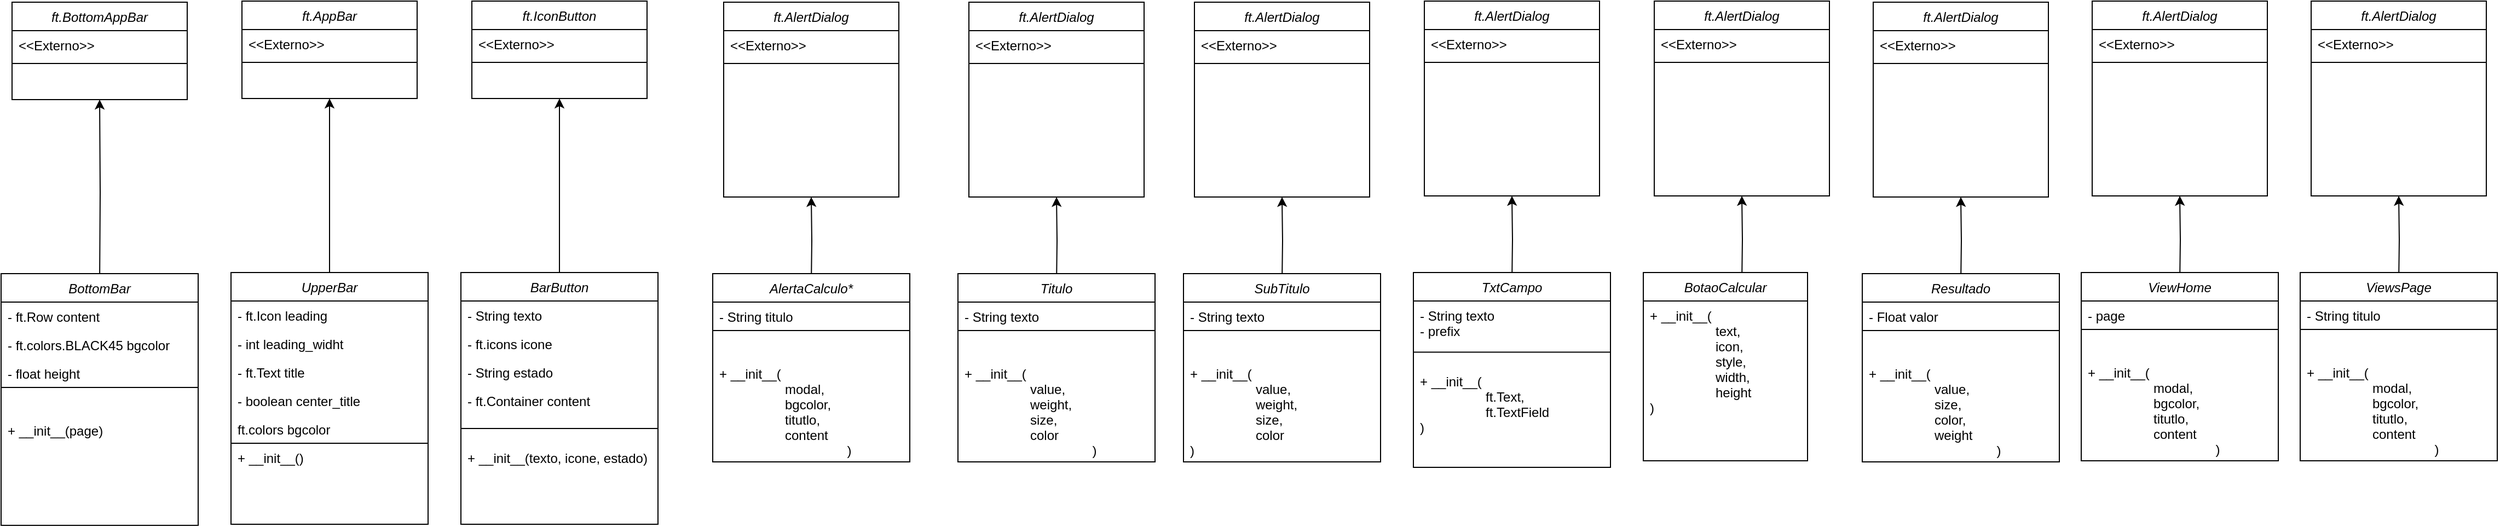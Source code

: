 <mxfile version="24.7.14">
  <diagram id="C5RBs43oDa-KdzZeNtuy" name="Page-1">
    <mxGraphModel dx="1780" dy="12360" grid="1" gridSize="10" guides="1" tooltips="1" connect="1" arrows="1" fold="1" page="1" pageScale="10" pageWidth="827" pageHeight="1169" math="0" shadow="0">
      <root>
        <mxCell id="WIyWlLk6GJQsqaUBKTNV-0" />
        <mxCell id="WIyWlLk6GJQsqaUBKTNV-1" parent="WIyWlLk6GJQsqaUBKTNV-0" />
        <mxCell id="jusFTh-TFdMlx72cI7nJ-6" value="" style="edgeStyle=orthogonalEdgeStyle;rounded=0;orthogonalLoop=1;jettySize=auto;html=1;" parent="WIyWlLk6GJQsqaUBKTNV-1" target="jusFTh-TFdMlx72cI7nJ-0" edge="1">
          <mxGeometry relative="1" as="geometry">
            <mxPoint x="190" y="-911" as="sourcePoint" />
          </mxGeometry>
        </mxCell>
        <mxCell id="jusFTh-TFdMlx72cI7nJ-0" value="ft.BottomAppBar" style="swimlane;fontStyle=2;align=center;verticalAlign=top;childLayout=stackLayout;horizontal=1;startSize=26;horizontalStack=0;resizeParent=1;resizeLast=0;collapsible=1;marginBottom=0;rounded=0;shadow=0;strokeWidth=1;" parent="WIyWlLk6GJQsqaUBKTNV-1" vertex="1">
          <mxGeometry x="110" y="-1169" width="160" height="89" as="geometry">
            <mxRectangle x="230" y="140" width="160" height="26" as="alternateBounds" />
          </mxGeometry>
        </mxCell>
        <mxCell id="jusFTh-TFdMlx72cI7nJ-1" value="&lt;&lt;Externo&gt;&gt;" style="text;align=left;verticalAlign=top;spacingLeft=4;spacingRight=4;overflow=hidden;rotatable=0;points=[[0,0.5],[1,0.5]];portConstraint=eastwest;shadow=0;" parent="jusFTh-TFdMlx72cI7nJ-0" vertex="1">
          <mxGeometry y="26" width="160" height="26" as="geometry" />
        </mxCell>
        <mxCell id="jusFTh-TFdMlx72cI7nJ-4" value="" style="line;html=1;strokeWidth=1;align=left;verticalAlign=middle;spacingTop=-1;spacingLeft=3;spacingRight=3;rotatable=0;labelPosition=right;points=[];portConstraint=eastwest;" parent="jusFTh-TFdMlx72cI7nJ-0" vertex="1">
          <mxGeometry y="52" width="160" height="8" as="geometry" />
        </mxCell>
        <mxCell id="jusFTh-TFdMlx72cI7nJ-8" value="ft.IconButton" style="swimlane;fontStyle=2;align=center;verticalAlign=top;childLayout=stackLayout;horizontal=1;startSize=26;horizontalStack=0;resizeParent=1;resizeLast=0;collapsible=1;marginBottom=0;rounded=0;shadow=0;strokeWidth=1;" parent="WIyWlLk6GJQsqaUBKTNV-1" vertex="1">
          <mxGeometry x="530" y="-1170" width="160" height="89" as="geometry">
            <mxRectangle x="230" y="140" width="160" height="26" as="alternateBounds" />
          </mxGeometry>
        </mxCell>
        <mxCell id="jusFTh-TFdMlx72cI7nJ-9" value="&lt;&lt;Externo&gt;&gt;" style="text;align=left;verticalAlign=top;spacingLeft=4;spacingRight=4;overflow=hidden;rotatable=0;points=[[0,0.5],[1,0.5]];portConstraint=eastwest;" parent="jusFTh-TFdMlx72cI7nJ-8" vertex="1">
          <mxGeometry y="26" width="160" height="26" as="geometry" />
        </mxCell>
        <mxCell id="jusFTh-TFdMlx72cI7nJ-12" value="" style="line;html=1;strokeWidth=1;align=left;verticalAlign=middle;spacingTop=-1;spacingLeft=3;spacingRight=3;rotatable=0;labelPosition=right;points=[];portConstraint=eastwest;" parent="jusFTh-TFdMlx72cI7nJ-8" vertex="1">
          <mxGeometry y="52" width="160" height="8" as="geometry" />
        </mxCell>
        <mxCell id="jusFTh-TFdMlx72cI7nJ-20" style="edgeStyle=orthogonalEdgeStyle;rounded=0;orthogonalLoop=1;jettySize=auto;html=1;exitX=0.5;exitY=0;exitDx=0;exitDy=0;entryX=0.5;entryY=1;entryDx=0;entryDy=0;" parent="WIyWlLk6GJQsqaUBKTNV-1" source="jusFTh-TFdMlx72cI7nJ-14" target="jusFTh-TFdMlx72cI7nJ-8" edge="1">
          <mxGeometry relative="1" as="geometry" />
        </mxCell>
        <mxCell id="jusFTh-TFdMlx72cI7nJ-14" value="BarButton" style="swimlane;fontStyle=2;align=center;verticalAlign=top;childLayout=stackLayout;horizontal=1;startSize=26;horizontalStack=0;resizeParent=1;resizeLast=0;collapsible=1;marginBottom=0;rounded=0;shadow=0;strokeWidth=1;" parent="WIyWlLk6GJQsqaUBKTNV-1" vertex="1">
          <mxGeometry x="520" y="-922" width="180" height="230" as="geometry">
            <mxRectangle x="230" y="140" width="160" height="26" as="alternateBounds" />
          </mxGeometry>
        </mxCell>
        <mxCell id="jusFTh-TFdMlx72cI7nJ-15" value="- String texto&#xa;" style="text;align=left;verticalAlign=top;spacingLeft=4;spacingRight=4;overflow=hidden;rotatable=0;points=[[0,0.5],[1,0.5]];portConstraint=eastwest;" parent="jusFTh-TFdMlx72cI7nJ-14" vertex="1">
          <mxGeometry y="26" width="180" height="26" as="geometry" />
        </mxCell>
        <mxCell id="jusFTh-TFdMlx72cI7nJ-16" value="- ft.icons icone" style="text;align=left;verticalAlign=top;spacingLeft=4;spacingRight=4;overflow=hidden;rotatable=0;points=[[0,0.5],[1,0.5]];portConstraint=eastwest;rounded=0;shadow=0;html=0;" parent="jusFTh-TFdMlx72cI7nJ-14" vertex="1">
          <mxGeometry y="52" width="180" height="26" as="geometry" />
        </mxCell>
        <mxCell id="jusFTh-TFdMlx72cI7nJ-17" value="- String estado" style="text;align=left;verticalAlign=top;spacingLeft=4;spacingRight=4;overflow=hidden;rotatable=0;points=[[0,0.5],[1,0.5]];portConstraint=eastwest;rounded=0;shadow=0;html=0;" parent="jusFTh-TFdMlx72cI7nJ-14" vertex="1">
          <mxGeometry y="78" width="180" height="26" as="geometry" />
        </mxCell>
        <mxCell id="jusFTh-TFdMlx72cI7nJ-22" value="- ft.Container content" style="text;align=left;verticalAlign=top;spacingLeft=4;spacingRight=4;overflow=hidden;rotatable=0;points=[[0,0.5],[1,0.5]];portConstraint=eastwest;rounded=0;shadow=0;html=0;" parent="jusFTh-TFdMlx72cI7nJ-14" vertex="1">
          <mxGeometry y="104" width="180" height="26" as="geometry" />
        </mxCell>
        <mxCell id="jusFTh-TFdMlx72cI7nJ-27" value="&#xa;&#xa;- ft.Container content" style="text;align=left;verticalAlign=top;spacingLeft=4;spacingRight=4;overflow=hidden;rotatable=0;points=[[0,0.5],[1,0.5]];portConstraint=eastwest;rounded=0;shadow=0;html=0;" parent="jusFTh-TFdMlx72cI7nJ-14" vertex="1">
          <mxGeometry y="130" width="180" height="26" as="geometry" />
        </mxCell>
        <mxCell id="jusFTh-TFdMlx72cI7nJ-25" value="" style="endArrow=none;html=1;rounded=0;" parent="jusFTh-TFdMlx72cI7nJ-14" edge="1">
          <mxGeometry width="50" height="50" relative="1" as="geometry">
            <mxPoint y="142.5" as="sourcePoint" />
            <mxPoint x="180" y="142.5" as="targetPoint" />
          </mxGeometry>
        </mxCell>
        <mxCell id="jusFTh-TFdMlx72cI7nJ-28" value="+ __init__(texto, icone, estado)" style="text;align=left;verticalAlign=top;spacingLeft=4;spacingRight=4;overflow=hidden;rotatable=0;points=[[0,0.5],[1,0.5]];portConstraint=eastwest;rounded=0;shadow=0;html=0;" parent="jusFTh-TFdMlx72cI7nJ-14" vertex="1">
          <mxGeometry y="156" width="180" height="26" as="geometry" />
        </mxCell>
        <mxCell id="jusFTh-TFdMlx72cI7nJ-29" value="BottomBar" style="swimlane;fontStyle=2;align=center;verticalAlign=top;childLayout=stackLayout;horizontal=1;startSize=26;horizontalStack=0;resizeParent=1;resizeLast=0;collapsible=1;marginBottom=0;rounded=0;shadow=0;strokeWidth=1;" parent="WIyWlLk6GJQsqaUBKTNV-1" vertex="1">
          <mxGeometry x="100" y="-921" width="180" height="230" as="geometry">
            <mxRectangle x="230" y="140" width="160" height="26" as="alternateBounds" />
          </mxGeometry>
        </mxCell>
        <mxCell id="jusFTh-TFdMlx72cI7nJ-30" value="- ft.Row content&#xa;" style="text;align=left;verticalAlign=top;spacingLeft=4;spacingRight=4;overflow=hidden;rotatable=0;points=[[0,0.5],[1,0.5]];portConstraint=eastwest;" parent="jusFTh-TFdMlx72cI7nJ-29" vertex="1">
          <mxGeometry y="26" width="180" height="26" as="geometry" />
        </mxCell>
        <mxCell id="jusFTh-TFdMlx72cI7nJ-31" value="- ft.colors.BLACK45 bgcolor" style="text;align=left;verticalAlign=top;spacingLeft=4;spacingRight=4;overflow=hidden;rotatable=0;points=[[0,0.5],[1,0.5]];portConstraint=eastwest;rounded=0;shadow=0;html=0;" parent="jusFTh-TFdMlx72cI7nJ-29" vertex="1">
          <mxGeometry y="52" width="180" height="26" as="geometry" />
        </mxCell>
        <mxCell id="jusFTh-TFdMlx72cI7nJ-32" value="- float height" style="text;align=left;verticalAlign=top;spacingLeft=4;spacingRight=4;overflow=hidden;rotatable=0;points=[[0,0.5],[1,0.5]];portConstraint=eastwest;rounded=0;shadow=0;html=0;" parent="jusFTh-TFdMlx72cI7nJ-29" vertex="1">
          <mxGeometry y="78" width="180" height="26" as="geometry" />
        </mxCell>
        <mxCell id="jusFTh-TFdMlx72cI7nJ-57" value="" style="endArrow=none;html=1;rounded=0;" parent="jusFTh-TFdMlx72cI7nJ-29" edge="1">
          <mxGeometry width="50" height="50" relative="1" as="geometry">
            <mxPoint y="104" as="sourcePoint" />
            <mxPoint x="180" y="104" as="targetPoint" />
          </mxGeometry>
        </mxCell>
        <mxCell id="jusFTh-TFdMlx72cI7nJ-34" value="&#xa;&#xa;- ft.Container content" style="text;align=left;verticalAlign=top;spacingLeft=4;spacingRight=4;overflow=hidden;rotatable=0;points=[[0,0.5],[1,0.5]];portConstraint=eastwest;rounded=0;shadow=0;html=0;" parent="jusFTh-TFdMlx72cI7nJ-29" vertex="1">
          <mxGeometry y="104" width="180" height="26" as="geometry" />
        </mxCell>
        <mxCell id="jusFTh-TFdMlx72cI7nJ-35" value="+ __init__(page)" style="text;align=left;verticalAlign=top;spacingLeft=4;spacingRight=4;overflow=hidden;rotatable=0;points=[[0,0.5],[1,0.5]];portConstraint=eastwest;rounded=0;shadow=0;html=0;" parent="jusFTh-TFdMlx72cI7nJ-29" vertex="1">
          <mxGeometry y="130" width="180" height="26" as="geometry" />
        </mxCell>
        <mxCell id="jusFTh-TFdMlx72cI7nJ-43" value="ft.AppBar" style="swimlane;fontStyle=2;align=center;verticalAlign=top;childLayout=stackLayout;horizontal=1;startSize=26;horizontalStack=0;resizeParent=1;resizeLast=0;collapsible=1;marginBottom=0;rounded=0;shadow=0;strokeWidth=1;" parent="WIyWlLk6GJQsqaUBKTNV-1" vertex="1">
          <mxGeometry x="320" y="-1170" width="160" height="89" as="geometry">
            <mxRectangle x="230" y="140" width="160" height="26" as="alternateBounds" />
          </mxGeometry>
        </mxCell>
        <mxCell id="jusFTh-TFdMlx72cI7nJ-44" value="&lt;&lt;Externo&gt;&gt;" style="text;align=left;verticalAlign=top;spacingLeft=4;spacingRight=4;overflow=hidden;rotatable=0;points=[[0,0.5],[1,0.5]];portConstraint=eastwest;" parent="jusFTh-TFdMlx72cI7nJ-43" vertex="1">
          <mxGeometry y="26" width="160" height="26" as="geometry" />
        </mxCell>
        <mxCell id="jusFTh-TFdMlx72cI7nJ-45" value="" style="line;html=1;strokeWidth=1;align=left;verticalAlign=middle;spacingTop=-1;spacingLeft=3;spacingRight=3;rotatable=0;labelPosition=right;points=[];portConstraint=eastwest;" parent="jusFTh-TFdMlx72cI7nJ-43" vertex="1">
          <mxGeometry y="52" width="160" height="8" as="geometry" />
        </mxCell>
        <mxCell id="jusFTh-TFdMlx72cI7nJ-53" style="edgeStyle=orthogonalEdgeStyle;rounded=0;orthogonalLoop=1;jettySize=auto;html=1;exitX=0.5;exitY=0;exitDx=0;exitDy=0;entryX=0.5;entryY=1;entryDx=0;entryDy=0;" parent="WIyWlLk6GJQsqaUBKTNV-1" source="jusFTh-TFdMlx72cI7nJ-46" target="jusFTh-TFdMlx72cI7nJ-43" edge="1">
          <mxGeometry relative="1" as="geometry" />
        </mxCell>
        <mxCell id="jusFTh-TFdMlx72cI7nJ-46" value="UpperBar" style="swimlane;fontStyle=2;align=center;verticalAlign=top;childLayout=stackLayout;horizontal=1;startSize=26;horizontalStack=0;resizeParent=1;resizeLast=0;collapsible=1;marginBottom=0;rounded=0;shadow=0;strokeWidth=1;" parent="WIyWlLk6GJQsqaUBKTNV-1" vertex="1">
          <mxGeometry x="310" y="-922" width="180" height="230" as="geometry">
            <mxRectangle x="230" y="140" width="160" height="26" as="alternateBounds" />
          </mxGeometry>
        </mxCell>
        <mxCell id="jusFTh-TFdMlx72cI7nJ-47" value="- ft.Icon leading&#xa;" style="text;align=left;verticalAlign=top;spacingLeft=4;spacingRight=4;overflow=hidden;rotatable=0;points=[[0,0.5],[1,0.5]];portConstraint=eastwest;" parent="jusFTh-TFdMlx72cI7nJ-46" vertex="1">
          <mxGeometry y="26" width="180" height="26" as="geometry" />
        </mxCell>
        <mxCell id="jusFTh-TFdMlx72cI7nJ-48" value="- int leading_widht" style="text;align=left;verticalAlign=top;spacingLeft=4;spacingRight=4;overflow=hidden;rotatable=0;points=[[0,0.5],[1,0.5]];portConstraint=eastwest;rounded=0;shadow=0;html=0;" parent="jusFTh-TFdMlx72cI7nJ-46" vertex="1">
          <mxGeometry y="52" width="180" height="26" as="geometry" />
        </mxCell>
        <mxCell id="jusFTh-TFdMlx72cI7nJ-49" value="- ft.Text title" style="text;align=left;verticalAlign=top;spacingLeft=4;spacingRight=4;overflow=hidden;rotatable=0;points=[[0,0.5],[1,0.5]];portConstraint=eastwest;rounded=0;shadow=0;html=0;" parent="jusFTh-TFdMlx72cI7nJ-46" vertex="1">
          <mxGeometry y="78" width="180" height="26" as="geometry" />
        </mxCell>
        <mxCell id="jusFTh-TFdMlx72cI7nJ-50" value="- boolean center_title" style="text;align=left;verticalAlign=top;spacingLeft=4;spacingRight=4;overflow=hidden;rotatable=0;points=[[0,0.5],[1,0.5]];portConstraint=eastwest;rounded=0;shadow=0;html=0;" parent="jusFTh-TFdMlx72cI7nJ-46" vertex="1">
          <mxGeometry y="104" width="180" height="26" as="geometry" />
        </mxCell>
        <mxCell id="jusFTh-TFdMlx72cI7nJ-51" value="ft.colors bgcolor" style="text;align=left;verticalAlign=top;spacingLeft=4;spacingRight=4;overflow=hidden;rotatable=0;points=[[0,0.5],[1,0.5]];portConstraint=eastwest;rounded=0;shadow=0;html=0;" parent="jusFTh-TFdMlx72cI7nJ-46" vertex="1">
          <mxGeometry y="130" width="180" height="26" as="geometry" />
        </mxCell>
        <mxCell id="jusFTh-TFdMlx72cI7nJ-56" value="" style="endArrow=none;html=1;rounded=0;" parent="jusFTh-TFdMlx72cI7nJ-46" edge="1">
          <mxGeometry width="50" height="50" relative="1" as="geometry">
            <mxPoint y="156" as="sourcePoint" />
            <mxPoint x="180" y="156" as="targetPoint" />
          </mxGeometry>
        </mxCell>
        <mxCell id="jusFTh-TFdMlx72cI7nJ-52" value="+ __init__()" style="text;align=left;verticalAlign=top;spacingLeft=4;spacingRight=4;overflow=hidden;rotatable=0;points=[[0,0.5],[1,0.5]];portConstraint=eastwest;rounded=0;shadow=0;html=0;" parent="jusFTh-TFdMlx72cI7nJ-46" vertex="1">
          <mxGeometry y="156" width="180" height="26" as="geometry" />
        </mxCell>
        <mxCell id="L7Y-BHQS552wY3Iy2iui-0" style="edgeStyle=orthogonalEdgeStyle;rounded=0;orthogonalLoop=1;jettySize=auto;html=1;exitX=1;exitY=0.5;exitDx=0;exitDy=0;" edge="1" parent="jusFTh-TFdMlx72cI7nJ-46" source="jusFTh-TFdMlx72cI7nJ-50" target="jusFTh-TFdMlx72cI7nJ-50">
          <mxGeometry relative="1" as="geometry" />
        </mxCell>
        <mxCell id="jusFTh-TFdMlx72cI7nJ-58" value="" style="edgeStyle=orthogonalEdgeStyle;rounded=0;orthogonalLoop=1;jettySize=auto;html=1;" parent="WIyWlLk6GJQsqaUBKTNV-1" target="jusFTh-TFdMlx72cI7nJ-59" edge="1">
          <mxGeometry relative="1" as="geometry">
            <mxPoint x="840" y="-911" as="sourcePoint" />
          </mxGeometry>
        </mxCell>
        <mxCell id="jusFTh-TFdMlx72cI7nJ-59" value="ft.AlertDialog" style="swimlane;fontStyle=2;align=center;verticalAlign=top;childLayout=stackLayout;horizontal=1;startSize=26;horizontalStack=0;resizeParent=1;resizeLast=0;collapsible=1;marginBottom=0;rounded=0;shadow=0;strokeWidth=1;" parent="WIyWlLk6GJQsqaUBKTNV-1" vertex="1">
          <mxGeometry x="760" y="-1169" width="160" height="178" as="geometry">
            <mxRectangle x="230" y="140" width="160" height="26" as="alternateBounds" />
          </mxGeometry>
        </mxCell>
        <mxCell id="jusFTh-TFdMlx72cI7nJ-60" value="&lt;&lt;Externo&gt;&gt;" style="text;align=left;verticalAlign=top;spacingLeft=4;spacingRight=4;overflow=hidden;rotatable=0;points=[[0,0.5],[1,0.5]];portConstraint=eastwest;shadow=0;" parent="jusFTh-TFdMlx72cI7nJ-59" vertex="1">
          <mxGeometry y="26" width="160" height="26" as="geometry" />
        </mxCell>
        <mxCell id="jusFTh-TFdMlx72cI7nJ-61" value="" style="line;html=1;strokeWidth=1;align=left;verticalAlign=middle;spacingTop=-1;spacingLeft=3;spacingRight=3;rotatable=0;labelPosition=right;points=[];portConstraint=eastwest;" parent="jusFTh-TFdMlx72cI7nJ-59" vertex="1">
          <mxGeometry y="52" width="160" height="8" as="geometry" />
        </mxCell>
        <mxCell id="jusFTh-TFdMlx72cI7nJ-62" value="AlertaCalculo*" style="swimlane;fontStyle=2;align=center;verticalAlign=top;childLayout=stackLayout;horizontal=1;startSize=26;horizontalStack=0;resizeParent=1;resizeLast=0;collapsible=1;marginBottom=0;rounded=0;shadow=0;strokeWidth=1;" parent="WIyWlLk6GJQsqaUBKTNV-1" vertex="1">
          <mxGeometry x="750" y="-921" width="180" height="172" as="geometry">
            <mxRectangle x="230" y="140" width="160" height="26" as="alternateBounds" />
          </mxGeometry>
        </mxCell>
        <mxCell id="jusFTh-TFdMlx72cI7nJ-63" value="- String titulo&#xa;" style="text;align=left;verticalAlign=top;spacingLeft=4;spacingRight=4;overflow=hidden;rotatable=0;points=[[0,0.5],[1,0.5]];portConstraint=eastwest;" parent="jusFTh-TFdMlx72cI7nJ-62" vertex="1">
          <mxGeometry y="26" width="180" height="26" as="geometry" />
        </mxCell>
        <mxCell id="jusFTh-TFdMlx72cI7nJ-66" value="" style="endArrow=none;html=1;rounded=0;" parent="jusFTh-TFdMlx72cI7nJ-62" edge="1">
          <mxGeometry width="50" height="50" relative="1" as="geometry">
            <mxPoint y="52" as="sourcePoint" />
            <mxPoint x="180" y="52" as="targetPoint" />
          </mxGeometry>
        </mxCell>
        <mxCell id="jusFTh-TFdMlx72cI7nJ-67" value="&#xa;&#xa;- ft.Container content" style="text;align=left;verticalAlign=top;spacingLeft=4;spacingRight=4;overflow=hidden;rotatable=0;points=[[0,0.5],[1,0.5]];portConstraint=eastwest;rounded=0;shadow=0;html=0;" parent="jusFTh-TFdMlx72cI7nJ-62" vertex="1">
          <mxGeometry y="52" width="180" height="26" as="geometry" />
        </mxCell>
        <mxCell id="jusFTh-TFdMlx72cI7nJ-68" value="+ __init__(&#xa;                  modal,&#xa;                  bgcolor,&#xa;                  titutlo,&#xa;                  content&#xa;                                   )" style="text;align=left;verticalAlign=top;spacingLeft=4;spacingRight=4;overflow=hidden;rotatable=0;points=[[0,0.5],[1,0.5]];portConstraint=eastwest;rounded=0;shadow=0;html=0;" parent="jusFTh-TFdMlx72cI7nJ-62" vertex="1">
          <mxGeometry y="78" width="180" height="92" as="geometry" />
        </mxCell>
        <mxCell id="jusFTh-TFdMlx72cI7nJ-78" value="" style="edgeStyle=orthogonalEdgeStyle;rounded=0;orthogonalLoop=1;jettySize=auto;html=1;" parent="WIyWlLk6GJQsqaUBKTNV-1" target="jusFTh-TFdMlx72cI7nJ-79" edge="1">
          <mxGeometry relative="1" as="geometry">
            <mxPoint x="1064" y="-911" as="sourcePoint" />
          </mxGeometry>
        </mxCell>
        <mxCell id="jusFTh-TFdMlx72cI7nJ-79" value="ft.AlertDialog" style="swimlane;fontStyle=2;align=center;verticalAlign=top;childLayout=stackLayout;horizontal=1;startSize=26;horizontalStack=0;resizeParent=1;resizeLast=0;collapsible=1;marginBottom=0;rounded=0;shadow=0;strokeWidth=1;" parent="WIyWlLk6GJQsqaUBKTNV-1" vertex="1">
          <mxGeometry x="984" y="-1169" width="160" height="178" as="geometry">
            <mxRectangle x="230" y="140" width="160" height="26" as="alternateBounds" />
          </mxGeometry>
        </mxCell>
        <mxCell id="jusFTh-TFdMlx72cI7nJ-80" value="&lt;&lt;Externo&gt;&gt;" style="text;align=left;verticalAlign=top;spacingLeft=4;spacingRight=4;overflow=hidden;rotatable=0;points=[[0,0.5],[1,0.5]];portConstraint=eastwest;shadow=0;" parent="jusFTh-TFdMlx72cI7nJ-79" vertex="1">
          <mxGeometry y="26" width="160" height="26" as="geometry" />
        </mxCell>
        <mxCell id="jusFTh-TFdMlx72cI7nJ-81" value="" style="line;html=1;strokeWidth=1;align=left;verticalAlign=middle;spacingTop=-1;spacingLeft=3;spacingRight=3;rotatable=0;labelPosition=right;points=[];portConstraint=eastwest;" parent="jusFTh-TFdMlx72cI7nJ-79" vertex="1">
          <mxGeometry y="52" width="160" height="8" as="geometry" />
        </mxCell>
        <mxCell id="jusFTh-TFdMlx72cI7nJ-82" value="Titulo" style="swimlane;fontStyle=2;align=center;verticalAlign=top;childLayout=stackLayout;horizontal=1;startSize=26;horizontalStack=0;resizeParent=1;resizeLast=0;collapsible=1;marginBottom=0;rounded=0;shadow=0;strokeWidth=1;" parent="WIyWlLk6GJQsqaUBKTNV-1" vertex="1">
          <mxGeometry x="974" y="-921" width="180" height="172" as="geometry">
            <mxRectangle x="230" y="140" width="160" height="26" as="alternateBounds" />
          </mxGeometry>
        </mxCell>
        <mxCell id="jusFTh-TFdMlx72cI7nJ-83" value="- String texto&#xa;" style="text;align=left;verticalAlign=top;spacingLeft=4;spacingRight=4;overflow=hidden;rotatable=0;points=[[0,0.5],[1,0.5]];portConstraint=eastwest;" parent="jusFTh-TFdMlx72cI7nJ-82" vertex="1">
          <mxGeometry y="26" width="180" height="26" as="geometry" />
        </mxCell>
        <mxCell id="jusFTh-TFdMlx72cI7nJ-84" value="" style="endArrow=none;html=1;rounded=0;" parent="jusFTh-TFdMlx72cI7nJ-82" edge="1">
          <mxGeometry width="50" height="50" relative="1" as="geometry">
            <mxPoint y="52" as="sourcePoint" />
            <mxPoint x="180" y="52" as="targetPoint" />
          </mxGeometry>
        </mxCell>
        <mxCell id="jusFTh-TFdMlx72cI7nJ-85" value="&#xa;&#xa;- ft.Container content" style="text;align=left;verticalAlign=top;spacingLeft=4;spacingRight=4;overflow=hidden;rotatable=0;points=[[0,0.5],[1,0.5]];portConstraint=eastwest;rounded=0;shadow=0;html=0;" parent="jusFTh-TFdMlx72cI7nJ-82" vertex="1">
          <mxGeometry y="52" width="180" height="26" as="geometry" />
        </mxCell>
        <mxCell id="jusFTh-TFdMlx72cI7nJ-86" value="+ __init__(&#xa;                  value,&#xa;                  weight,&#xa;                  size,&#xa;                  color&#xa;                                   )" style="text;align=left;verticalAlign=top;spacingLeft=4;spacingRight=4;overflow=hidden;rotatable=0;points=[[0,0.5],[1,0.5]];portConstraint=eastwest;rounded=0;shadow=0;html=0;" parent="jusFTh-TFdMlx72cI7nJ-82" vertex="1">
          <mxGeometry y="78" width="180" height="92" as="geometry" />
        </mxCell>
        <mxCell id="jusFTh-TFdMlx72cI7nJ-87" value="" style="edgeStyle=orthogonalEdgeStyle;rounded=0;orthogonalLoop=1;jettySize=auto;html=1;" parent="WIyWlLk6GJQsqaUBKTNV-1" target="jusFTh-TFdMlx72cI7nJ-88" edge="1">
          <mxGeometry relative="1" as="geometry">
            <mxPoint x="1270" y="-911" as="sourcePoint" />
          </mxGeometry>
        </mxCell>
        <mxCell id="jusFTh-TFdMlx72cI7nJ-88" value="ft.AlertDialog" style="swimlane;fontStyle=2;align=center;verticalAlign=top;childLayout=stackLayout;horizontal=1;startSize=26;horizontalStack=0;resizeParent=1;resizeLast=0;collapsible=1;marginBottom=0;rounded=0;shadow=0;strokeWidth=1;" parent="WIyWlLk6GJQsqaUBKTNV-1" vertex="1">
          <mxGeometry x="1190" y="-1169" width="160" height="178" as="geometry">
            <mxRectangle x="230" y="140" width="160" height="26" as="alternateBounds" />
          </mxGeometry>
        </mxCell>
        <mxCell id="jusFTh-TFdMlx72cI7nJ-89" value="&lt;&lt;Externo&gt;&gt;" style="text;align=left;verticalAlign=top;spacingLeft=4;spacingRight=4;overflow=hidden;rotatable=0;points=[[0,0.5],[1,0.5]];portConstraint=eastwest;shadow=0;" parent="jusFTh-TFdMlx72cI7nJ-88" vertex="1">
          <mxGeometry y="26" width="160" height="26" as="geometry" />
        </mxCell>
        <mxCell id="jusFTh-TFdMlx72cI7nJ-90" value="" style="line;html=1;strokeWidth=1;align=left;verticalAlign=middle;spacingTop=-1;spacingLeft=3;spacingRight=3;rotatable=0;labelPosition=right;points=[];portConstraint=eastwest;" parent="jusFTh-TFdMlx72cI7nJ-88" vertex="1">
          <mxGeometry y="52" width="160" height="8" as="geometry" />
        </mxCell>
        <mxCell id="jusFTh-TFdMlx72cI7nJ-91" value="SubTitulo" style="swimlane;fontStyle=2;align=center;verticalAlign=top;childLayout=stackLayout;horizontal=1;startSize=26;horizontalStack=0;resizeParent=1;resizeLast=0;collapsible=1;marginBottom=0;rounded=0;shadow=0;strokeWidth=1;" parent="WIyWlLk6GJQsqaUBKTNV-1" vertex="1">
          <mxGeometry x="1180" y="-921" width="180" height="172" as="geometry">
            <mxRectangle x="230" y="140" width="160" height="26" as="alternateBounds" />
          </mxGeometry>
        </mxCell>
        <mxCell id="jusFTh-TFdMlx72cI7nJ-92" value="- String texto&#xa;" style="text;align=left;verticalAlign=top;spacingLeft=4;spacingRight=4;overflow=hidden;rotatable=0;points=[[0,0.5],[1,0.5]];portConstraint=eastwest;" parent="jusFTh-TFdMlx72cI7nJ-91" vertex="1">
          <mxGeometry y="26" width="180" height="26" as="geometry" />
        </mxCell>
        <mxCell id="jusFTh-TFdMlx72cI7nJ-93" value="" style="endArrow=none;html=1;rounded=0;" parent="jusFTh-TFdMlx72cI7nJ-91" edge="1">
          <mxGeometry width="50" height="50" relative="1" as="geometry">
            <mxPoint y="52" as="sourcePoint" />
            <mxPoint x="180" y="52" as="targetPoint" />
          </mxGeometry>
        </mxCell>
        <mxCell id="jusFTh-TFdMlx72cI7nJ-94" value="&#xa;&#xa;- ft.Container content" style="text;align=left;verticalAlign=top;spacingLeft=4;spacingRight=4;overflow=hidden;rotatable=0;points=[[0,0.5],[1,0.5]];portConstraint=eastwest;rounded=0;shadow=0;html=0;" parent="jusFTh-TFdMlx72cI7nJ-91" vertex="1">
          <mxGeometry y="52" width="180" height="26" as="geometry" />
        </mxCell>
        <mxCell id="jusFTh-TFdMlx72cI7nJ-95" value="+ __init__(&#xa;                  value,&#xa;                  weight,&#xa;                  size,&#xa;                  color&#xa;)" style="text;align=left;verticalAlign=top;spacingLeft=4;spacingRight=4;overflow=hidden;rotatable=0;points=[[0,0.5],[1,0.5]];portConstraint=eastwest;rounded=0;shadow=0;html=0;" parent="jusFTh-TFdMlx72cI7nJ-91" vertex="1">
          <mxGeometry y="78" width="180" height="92" as="geometry" />
        </mxCell>
        <mxCell id="jusFTh-TFdMlx72cI7nJ-96" value="" style="edgeStyle=orthogonalEdgeStyle;rounded=0;orthogonalLoop=1;jettySize=auto;html=1;" parent="WIyWlLk6GJQsqaUBKTNV-1" target="jusFTh-TFdMlx72cI7nJ-97" edge="1">
          <mxGeometry relative="1" as="geometry">
            <mxPoint x="1480" y="-912" as="sourcePoint" />
          </mxGeometry>
        </mxCell>
        <mxCell id="jusFTh-TFdMlx72cI7nJ-97" value="ft.AlertDialog" style="swimlane;fontStyle=2;align=center;verticalAlign=top;childLayout=stackLayout;horizontal=1;startSize=26;horizontalStack=0;resizeParent=1;resizeLast=0;collapsible=1;marginBottom=0;rounded=0;shadow=0;strokeWidth=1;" parent="WIyWlLk6GJQsqaUBKTNV-1" vertex="1">
          <mxGeometry x="1400" y="-1170" width="160" height="178" as="geometry">
            <mxRectangle x="230" y="140" width="160" height="26" as="alternateBounds" />
          </mxGeometry>
        </mxCell>
        <mxCell id="jusFTh-TFdMlx72cI7nJ-98" value="&lt;&lt;Externo&gt;&gt;" style="text;align=left;verticalAlign=top;spacingLeft=4;spacingRight=4;overflow=hidden;rotatable=0;points=[[0,0.5],[1,0.5]];portConstraint=eastwest;shadow=0;" parent="jusFTh-TFdMlx72cI7nJ-97" vertex="1">
          <mxGeometry y="26" width="160" height="26" as="geometry" />
        </mxCell>
        <mxCell id="jusFTh-TFdMlx72cI7nJ-99" value="" style="line;html=1;strokeWidth=1;align=left;verticalAlign=middle;spacingTop=-1;spacingLeft=3;spacingRight=3;rotatable=0;labelPosition=right;points=[];portConstraint=eastwest;" parent="jusFTh-TFdMlx72cI7nJ-97" vertex="1">
          <mxGeometry y="52" width="160" height="8" as="geometry" />
        </mxCell>
        <mxCell id="jusFTh-TFdMlx72cI7nJ-100" value="TxtCampo" style="swimlane;fontStyle=2;align=center;verticalAlign=top;childLayout=stackLayout;horizontal=1;startSize=26;horizontalStack=0;resizeParent=1;resizeLast=0;collapsible=1;marginBottom=0;rounded=0;shadow=0;strokeWidth=1;" parent="WIyWlLk6GJQsqaUBKTNV-1" vertex="1">
          <mxGeometry x="1390" y="-922" width="180" height="178" as="geometry">
            <mxRectangle x="230" y="140" width="160" height="26" as="alternateBounds" />
          </mxGeometry>
        </mxCell>
        <mxCell id="jusFTh-TFdMlx72cI7nJ-101" value="- String texto&#xa;- prefix&#xa;&#xa;" style="text;align=left;verticalAlign=top;spacingLeft=4;spacingRight=4;overflow=hidden;rotatable=0;points=[[0,0.5],[1,0.5]];portConstraint=eastwest;" parent="jusFTh-TFdMlx72cI7nJ-100" vertex="1">
          <mxGeometry y="26" width="180" height="34" as="geometry" />
        </mxCell>
        <mxCell id="jusFTh-TFdMlx72cI7nJ-102" value="" style="endArrow=none;html=1;rounded=0;" parent="jusFTh-TFdMlx72cI7nJ-100" edge="1">
          <mxGeometry width="50" height="50" relative="1" as="geometry">
            <mxPoint y="72.71" as="sourcePoint" />
            <mxPoint x="180" y="72.71" as="targetPoint" />
          </mxGeometry>
        </mxCell>
        <mxCell id="jusFTh-TFdMlx72cI7nJ-103" value="&#xa;&#xa;- ft.Container content" style="text;align=left;verticalAlign=top;spacingLeft=4;spacingRight=4;overflow=hidden;rotatable=0;points=[[0,0.5],[1,0.5]];portConstraint=eastwest;rounded=0;shadow=0;html=0;" parent="jusFTh-TFdMlx72cI7nJ-100" vertex="1">
          <mxGeometry y="60" width="180" height="26" as="geometry" />
        </mxCell>
        <mxCell id="jusFTh-TFdMlx72cI7nJ-104" value="+ __init__(&#xa;                  ft.Text,&#xa;                  ft.TextField&#xa;)" style="text;align=left;verticalAlign=top;spacingLeft=4;spacingRight=4;overflow=hidden;rotatable=0;points=[[0,0.5],[1,0.5]];portConstraint=eastwest;rounded=0;shadow=0;html=0;" parent="jusFTh-TFdMlx72cI7nJ-100" vertex="1">
          <mxGeometry y="86" width="180" height="92" as="geometry" />
        </mxCell>
        <mxCell id="jusFTh-TFdMlx72cI7nJ-114" value="" style="edgeStyle=orthogonalEdgeStyle;rounded=0;orthogonalLoop=1;jettySize=auto;html=1;" parent="WIyWlLk6GJQsqaUBKTNV-1" target="jusFTh-TFdMlx72cI7nJ-115" edge="1">
          <mxGeometry relative="1" as="geometry">
            <mxPoint x="1690" y="-912" as="sourcePoint" />
          </mxGeometry>
        </mxCell>
        <mxCell id="jusFTh-TFdMlx72cI7nJ-115" value="ft.AlertDialog" style="swimlane;fontStyle=2;align=center;verticalAlign=top;childLayout=stackLayout;horizontal=1;startSize=26;horizontalStack=0;resizeParent=1;resizeLast=0;collapsible=1;marginBottom=0;rounded=0;shadow=0;strokeWidth=1;" parent="WIyWlLk6GJQsqaUBKTNV-1" vertex="1">
          <mxGeometry x="1610" y="-1170" width="160" height="178" as="geometry">
            <mxRectangle x="230" y="140" width="160" height="26" as="alternateBounds" />
          </mxGeometry>
        </mxCell>
        <mxCell id="jusFTh-TFdMlx72cI7nJ-116" value="&lt;&lt;Externo&gt;&gt;" style="text;align=left;verticalAlign=top;spacingLeft=4;spacingRight=4;overflow=hidden;rotatable=0;points=[[0,0.5],[1,0.5]];portConstraint=eastwest;shadow=0;" parent="jusFTh-TFdMlx72cI7nJ-115" vertex="1">
          <mxGeometry y="26" width="160" height="26" as="geometry" />
        </mxCell>
        <mxCell id="jusFTh-TFdMlx72cI7nJ-117" value="" style="line;html=1;strokeWidth=1;align=left;verticalAlign=middle;spacingTop=-1;spacingLeft=3;spacingRight=3;rotatable=0;labelPosition=right;points=[];portConstraint=eastwest;" parent="jusFTh-TFdMlx72cI7nJ-115" vertex="1">
          <mxGeometry y="52" width="160" height="8" as="geometry" />
        </mxCell>
        <mxCell id="jusFTh-TFdMlx72cI7nJ-118" value="BotaoCalcular" style="swimlane;fontStyle=2;align=center;verticalAlign=top;childLayout=stackLayout;horizontal=1;startSize=26;horizontalStack=0;resizeParent=1;resizeLast=0;collapsible=1;marginBottom=0;rounded=0;shadow=0;strokeWidth=1;" parent="WIyWlLk6GJQsqaUBKTNV-1" vertex="1">
          <mxGeometry x="1600" y="-922" width="150" height="172" as="geometry">
            <mxRectangle x="230" y="140" width="160" height="26" as="alternateBounds" />
          </mxGeometry>
        </mxCell>
        <mxCell id="jusFTh-TFdMlx72cI7nJ-122" value="+ __init__(&#xa;                  text,&#xa;                  icon,&#xa;                  style,&#xa;                  width,&#xa;                  height&#xa;)" style="text;align=left;verticalAlign=top;spacingLeft=4;spacingRight=4;overflow=hidden;rotatable=0;points=[[0,0.5],[1,0.5]];portConstraint=eastwest;rounded=0;shadow=0;html=0;" parent="jusFTh-TFdMlx72cI7nJ-118" vertex="1">
          <mxGeometry y="26" width="150" height="134" as="geometry" />
        </mxCell>
        <mxCell id="jusFTh-TFdMlx72cI7nJ-123" value="" style="edgeStyle=orthogonalEdgeStyle;rounded=0;orthogonalLoop=1;jettySize=auto;html=1;" parent="WIyWlLk6GJQsqaUBKTNV-1" target="jusFTh-TFdMlx72cI7nJ-124" edge="1">
          <mxGeometry relative="1" as="geometry">
            <mxPoint x="1890" y="-911" as="sourcePoint" />
          </mxGeometry>
        </mxCell>
        <mxCell id="jusFTh-TFdMlx72cI7nJ-124" value="ft.AlertDialog" style="swimlane;fontStyle=2;align=center;verticalAlign=top;childLayout=stackLayout;horizontal=1;startSize=26;horizontalStack=0;resizeParent=1;resizeLast=0;collapsible=1;marginBottom=0;rounded=0;shadow=0;strokeWidth=1;" parent="WIyWlLk6GJQsqaUBKTNV-1" vertex="1">
          <mxGeometry x="1810" y="-1169" width="160" height="178" as="geometry">
            <mxRectangle x="230" y="140" width="160" height="26" as="alternateBounds" />
          </mxGeometry>
        </mxCell>
        <mxCell id="jusFTh-TFdMlx72cI7nJ-125" value="&lt;&lt;Externo&gt;&gt;" style="text;align=left;verticalAlign=top;spacingLeft=4;spacingRight=4;overflow=hidden;rotatable=0;points=[[0,0.5],[1,0.5]];portConstraint=eastwest;shadow=0;" parent="jusFTh-TFdMlx72cI7nJ-124" vertex="1">
          <mxGeometry y="26" width="160" height="26" as="geometry" />
        </mxCell>
        <mxCell id="jusFTh-TFdMlx72cI7nJ-126" value="" style="line;html=1;strokeWidth=1;align=left;verticalAlign=middle;spacingTop=-1;spacingLeft=3;spacingRight=3;rotatable=0;labelPosition=right;points=[];portConstraint=eastwest;" parent="jusFTh-TFdMlx72cI7nJ-124" vertex="1">
          <mxGeometry y="52" width="160" height="8" as="geometry" />
        </mxCell>
        <mxCell id="jusFTh-TFdMlx72cI7nJ-127" value="Resultado" style="swimlane;fontStyle=2;align=center;verticalAlign=top;childLayout=stackLayout;horizontal=1;startSize=26;horizontalStack=0;resizeParent=1;resizeLast=0;collapsible=1;marginBottom=0;rounded=0;shadow=0;strokeWidth=1;" parent="WIyWlLk6GJQsqaUBKTNV-1" vertex="1">
          <mxGeometry x="1800" y="-921" width="180" height="172" as="geometry">
            <mxRectangle x="230" y="140" width="160" height="26" as="alternateBounds" />
          </mxGeometry>
        </mxCell>
        <mxCell id="jusFTh-TFdMlx72cI7nJ-128" value="- Float valor&#xa;" style="text;align=left;verticalAlign=top;spacingLeft=4;spacingRight=4;overflow=hidden;rotatable=0;points=[[0,0.5],[1,0.5]];portConstraint=eastwest;" parent="jusFTh-TFdMlx72cI7nJ-127" vertex="1">
          <mxGeometry y="26" width="180" height="26" as="geometry" />
        </mxCell>
        <mxCell id="jusFTh-TFdMlx72cI7nJ-129" value="" style="endArrow=none;html=1;rounded=0;" parent="jusFTh-TFdMlx72cI7nJ-127" edge="1">
          <mxGeometry width="50" height="50" relative="1" as="geometry">
            <mxPoint y="52" as="sourcePoint" />
            <mxPoint x="180" y="52" as="targetPoint" />
          </mxGeometry>
        </mxCell>
        <mxCell id="jusFTh-TFdMlx72cI7nJ-130" value="&#xa;&#xa;- ft.Container content" style="text;align=left;verticalAlign=top;spacingLeft=4;spacingRight=4;overflow=hidden;rotatable=0;points=[[0,0.5],[1,0.5]];portConstraint=eastwest;rounded=0;shadow=0;html=0;" parent="jusFTh-TFdMlx72cI7nJ-127" vertex="1">
          <mxGeometry y="52" width="180" height="26" as="geometry" />
        </mxCell>
        <mxCell id="jusFTh-TFdMlx72cI7nJ-131" value="+ __init__(&#xa;                  value,&#xa;                  size,&#xa;                  color,&#xa;                  weight&#xa;                                   )" style="text;align=left;verticalAlign=top;spacingLeft=4;spacingRight=4;overflow=hidden;rotatable=0;points=[[0,0.5],[1,0.5]];portConstraint=eastwest;rounded=0;shadow=0;html=0;" parent="jusFTh-TFdMlx72cI7nJ-127" vertex="1">
          <mxGeometry y="78" width="180" height="92" as="geometry" />
        </mxCell>
        <mxCell id="jusFTh-TFdMlx72cI7nJ-132" value="" style="edgeStyle=orthogonalEdgeStyle;rounded=0;orthogonalLoop=1;jettySize=auto;html=1;" parent="WIyWlLk6GJQsqaUBKTNV-1" target="jusFTh-TFdMlx72cI7nJ-133" edge="1">
          <mxGeometry relative="1" as="geometry">
            <mxPoint x="2090" y="-912" as="sourcePoint" />
          </mxGeometry>
        </mxCell>
        <mxCell id="jusFTh-TFdMlx72cI7nJ-133" value="ft.AlertDialog" style="swimlane;fontStyle=2;align=center;verticalAlign=top;childLayout=stackLayout;horizontal=1;startSize=26;horizontalStack=0;resizeParent=1;resizeLast=0;collapsible=1;marginBottom=0;rounded=0;shadow=0;strokeWidth=1;" parent="WIyWlLk6GJQsqaUBKTNV-1" vertex="1">
          <mxGeometry x="2010" y="-1170" width="160" height="178" as="geometry">
            <mxRectangle x="230" y="140" width="160" height="26" as="alternateBounds" />
          </mxGeometry>
        </mxCell>
        <mxCell id="jusFTh-TFdMlx72cI7nJ-134" value="&lt;&lt;Externo&gt;&gt;" style="text;align=left;verticalAlign=top;spacingLeft=4;spacingRight=4;overflow=hidden;rotatable=0;points=[[0,0.5],[1,0.5]];portConstraint=eastwest;shadow=0;" parent="jusFTh-TFdMlx72cI7nJ-133" vertex="1">
          <mxGeometry y="26" width="160" height="26" as="geometry" />
        </mxCell>
        <mxCell id="jusFTh-TFdMlx72cI7nJ-135" value="" style="line;html=1;strokeWidth=1;align=left;verticalAlign=middle;spacingTop=-1;spacingLeft=3;spacingRight=3;rotatable=0;labelPosition=right;points=[];portConstraint=eastwest;" parent="jusFTh-TFdMlx72cI7nJ-133" vertex="1">
          <mxGeometry y="52" width="160" height="8" as="geometry" />
        </mxCell>
        <mxCell id="jusFTh-TFdMlx72cI7nJ-136" value="ViewHome" style="swimlane;fontStyle=2;align=center;verticalAlign=top;childLayout=stackLayout;horizontal=1;startSize=26;horizontalStack=0;resizeParent=1;resizeLast=0;collapsible=1;marginBottom=0;rounded=0;shadow=0;strokeWidth=1;" parent="WIyWlLk6GJQsqaUBKTNV-1" vertex="1">
          <mxGeometry x="2000" y="-922" width="180" height="172" as="geometry">
            <mxRectangle x="230" y="140" width="160" height="26" as="alternateBounds" />
          </mxGeometry>
        </mxCell>
        <mxCell id="jusFTh-TFdMlx72cI7nJ-137" value="- page&#xa;" style="text;align=left;verticalAlign=top;spacingLeft=4;spacingRight=4;overflow=hidden;rotatable=0;points=[[0,0.5],[1,0.5]];portConstraint=eastwest;" parent="jusFTh-TFdMlx72cI7nJ-136" vertex="1">
          <mxGeometry y="26" width="180" height="26" as="geometry" />
        </mxCell>
        <mxCell id="jusFTh-TFdMlx72cI7nJ-138" value="" style="endArrow=none;html=1;rounded=0;" parent="jusFTh-TFdMlx72cI7nJ-136" edge="1">
          <mxGeometry width="50" height="50" relative="1" as="geometry">
            <mxPoint y="52" as="sourcePoint" />
            <mxPoint x="180" y="52" as="targetPoint" />
          </mxGeometry>
        </mxCell>
        <mxCell id="jusFTh-TFdMlx72cI7nJ-139" value="&#xa;&#xa;- ft.Container content" style="text;align=left;verticalAlign=top;spacingLeft=4;spacingRight=4;overflow=hidden;rotatable=0;points=[[0,0.5],[1,0.5]];portConstraint=eastwest;rounded=0;shadow=0;html=0;" parent="jusFTh-TFdMlx72cI7nJ-136" vertex="1">
          <mxGeometry y="52" width="180" height="26" as="geometry" />
        </mxCell>
        <mxCell id="jusFTh-TFdMlx72cI7nJ-140" value="+ __init__(&#xa;                  modal,&#xa;                  bgcolor,&#xa;                  titutlo,&#xa;                  content&#xa;                                   )" style="text;align=left;verticalAlign=top;spacingLeft=4;spacingRight=4;overflow=hidden;rotatable=0;points=[[0,0.5],[1,0.5]];portConstraint=eastwest;rounded=0;shadow=0;html=0;" parent="jusFTh-TFdMlx72cI7nJ-136" vertex="1">
          <mxGeometry y="78" width="180" height="92" as="geometry" />
        </mxCell>
        <mxCell id="jusFTh-TFdMlx72cI7nJ-141" value="" style="edgeStyle=orthogonalEdgeStyle;rounded=0;orthogonalLoop=1;jettySize=auto;html=1;" parent="WIyWlLk6GJQsqaUBKTNV-1" target="jusFTh-TFdMlx72cI7nJ-142" edge="1">
          <mxGeometry relative="1" as="geometry">
            <mxPoint x="2290" y="-912" as="sourcePoint" />
          </mxGeometry>
        </mxCell>
        <mxCell id="jusFTh-TFdMlx72cI7nJ-142" value="ft.AlertDialog" style="swimlane;fontStyle=2;align=center;verticalAlign=top;childLayout=stackLayout;horizontal=1;startSize=26;horizontalStack=0;resizeParent=1;resizeLast=0;collapsible=1;marginBottom=0;rounded=0;shadow=0;strokeWidth=1;" parent="WIyWlLk6GJQsqaUBKTNV-1" vertex="1">
          <mxGeometry x="2210" y="-1170" width="160" height="178" as="geometry">
            <mxRectangle x="230" y="140" width="160" height="26" as="alternateBounds" />
          </mxGeometry>
        </mxCell>
        <mxCell id="jusFTh-TFdMlx72cI7nJ-143" value="&lt;&lt;Externo&gt;&gt;" style="text;align=left;verticalAlign=top;spacingLeft=4;spacingRight=4;overflow=hidden;rotatable=0;points=[[0,0.5],[1,0.5]];portConstraint=eastwest;shadow=0;" parent="jusFTh-TFdMlx72cI7nJ-142" vertex="1">
          <mxGeometry y="26" width="160" height="26" as="geometry" />
        </mxCell>
        <mxCell id="jusFTh-TFdMlx72cI7nJ-144" value="" style="line;html=1;strokeWidth=1;align=left;verticalAlign=middle;spacingTop=-1;spacingLeft=3;spacingRight=3;rotatable=0;labelPosition=right;points=[];portConstraint=eastwest;" parent="jusFTh-TFdMlx72cI7nJ-142" vertex="1">
          <mxGeometry y="52" width="160" height="8" as="geometry" />
        </mxCell>
        <mxCell id="jusFTh-TFdMlx72cI7nJ-145" value="ViewsPage" style="swimlane;fontStyle=2;align=center;verticalAlign=top;childLayout=stackLayout;horizontal=1;startSize=26;horizontalStack=0;resizeParent=1;resizeLast=0;collapsible=1;marginBottom=0;rounded=0;shadow=0;strokeWidth=1;" parent="WIyWlLk6GJQsqaUBKTNV-1" vertex="1">
          <mxGeometry x="2200" y="-922" width="180" height="172" as="geometry">
            <mxRectangle x="230" y="140" width="160" height="26" as="alternateBounds" />
          </mxGeometry>
        </mxCell>
        <mxCell id="jusFTh-TFdMlx72cI7nJ-146" value="- String titulo&#xa;" style="text;align=left;verticalAlign=top;spacingLeft=4;spacingRight=4;overflow=hidden;rotatable=0;points=[[0,0.5],[1,0.5]];portConstraint=eastwest;" parent="jusFTh-TFdMlx72cI7nJ-145" vertex="1">
          <mxGeometry y="26" width="180" height="26" as="geometry" />
        </mxCell>
        <mxCell id="jusFTh-TFdMlx72cI7nJ-147" value="" style="endArrow=none;html=1;rounded=0;" parent="jusFTh-TFdMlx72cI7nJ-145" edge="1">
          <mxGeometry width="50" height="50" relative="1" as="geometry">
            <mxPoint y="52" as="sourcePoint" />
            <mxPoint x="180" y="52" as="targetPoint" />
          </mxGeometry>
        </mxCell>
        <mxCell id="jusFTh-TFdMlx72cI7nJ-148" value="&#xa;&#xa;- ft.Container content" style="text;align=left;verticalAlign=top;spacingLeft=4;spacingRight=4;overflow=hidden;rotatable=0;points=[[0,0.5],[1,0.5]];portConstraint=eastwest;rounded=0;shadow=0;html=0;" parent="jusFTh-TFdMlx72cI7nJ-145" vertex="1">
          <mxGeometry y="52" width="180" height="26" as="geometry" />
        </mxCell>
        <mxCell id="jusFTh-TFdMlx72cI7nJ-149" value="+ __init__(&#xa;                  modal,&#xa;                  bgcolor,&#xa;                  titutlo,&#xa;                  content&#xa;                                   )" style="text;align=left;verticalAlign=top;spacingLeft=4;spacingRight=4;overflow=hidden;rotatable=0;points=[[0,0.5],[1,0.5]];portConstraint=eastwest;rounded=0;shadow=0;html=0;" parent="jusFTh-TFdMlx72cI7nJ-145" vertex="1">
          <mxGeometry y="78" width="180" height="92" as="geometry" />
        </mxCell>
      </root>
    </mxGraphModel>
  </diagram>
</mxfile>
